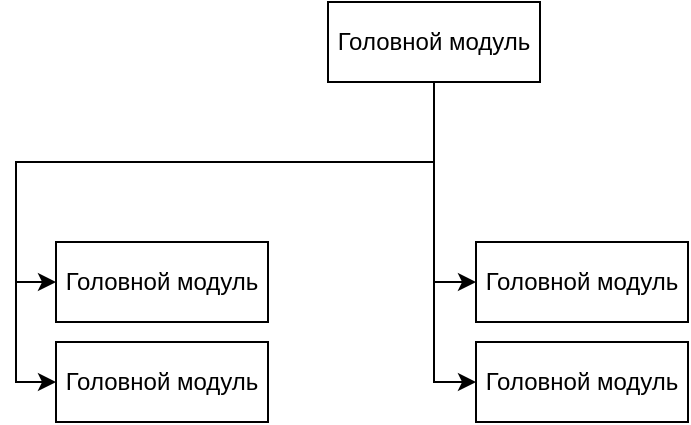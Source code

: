 <mxfile version="13.0.5" type="github"><diagram id="oTcq6YLSwJfFkn_9rrhU" name="Страница 1"><mxGraphModel dx="866" dy="618" grid="1" gridSize="10" guides="1" tooltips="1" connect="1" arrows="1" fold="1" page="1" pageScale="1" pageWidth="827" pageHeight="1169" math="0" shadow="0"><root><mxCell id="0"/><mxCell id="1" parent="0"/><mxCell id="y6uYHmOSKI45Hcn_kXAk-6" style="edgeStyle=orthogonalEdgeStyle;rounded=0;orthogonalLoop=1;jettySize=auto;html=1;exitX=0.5;exitY=1;exitDx=0;exitDy=0;entryX=0;entryY=0.5;entryDx=0;entryDy=0;" edge="1" parent="1" source="y6uYHmOSKI45Hcn_kXAk-3" target="y6uYHmOSKI45Hcn_kXAk-4"><mxGeometry relative="1" as="geometry"><mxPoint x="420" y="220" as="targetPoint"/><Array as="points"><mxPoint x="399" y="220"/></Array></mxGeometry></mxCell><mxCell id="y6uYHmOSKI45Hcn_kXAk-7" style="edgeStyle=orthogonalEdgeStyle;rounded=0;orthogonalLoop=1;jettySize=auto;html=1;exitX=0.5;exitY=1;exitDx=0;exitDy=0;entryX=0;entryY=0.5;entryDx=0;entryDy=0;" edge="1" parent="1" source="y6uYHmOSKI45Hcn_kXAk-3" target="y6uYHmOSKI45Hcn_kXAk-5"><mxGeometry relative="1" as="geometry"/></mxCell><mxCell id="y6uYHmOSKI45Hcn_kXAk-10" style="edgeStyle=orthogonalEdgeStyle;rounded=0;orthogonalLoop=1;jettySize=auto;html=1;exitX=0.5;exitY=1;exitDx=0;exitDy=0;entryX=0;entryY=0.5;entryDx=0;entryDy=0;" edge="1" parent="1" source="y6uYHmOSKI45Hcn_kXAk-3" target="y6uYHmOSKI45Hcn_kXAk-8"><mxGeometry relative="1" as="geometry"/></mxCell><mxCell id="y6uYHmOSKI45Hcn_kXAk-11" style="edgeStyle=orthogonalEdgeStyle;rounded=0;orthogonalLoop=1;jettySize=auto;html=1;exitX=0.5;exitY=1;exitDx=0;exitDy=0;entryX=0;entryY=0.5;entryDx=0;entryDy=0;" edge="1" parent="1" source="y6uYHmOSKI45Hcn_kXAk-3" target="y6uYHmOSKI45Hcn_kXAk-9"><mxGeometry relative="1" as="geometry"><Array as="points"><mxPoint x="399" y="160"/><mxPoint x="190" y="160"/><mxPoint x="190" y="270"/></Array></mxGeometry></mxCell><mxCell id="y6uYHmOSKI45Hcn_kXAk-3" value="Головной модуль" style="rounded=0;whiteSpace=wrap;html=1;" vertex="1" parent="1"><mxGeometry x="346" y="80" width="106" height="40" as="geometry"/></mxCell><mxCell id="y6uYHmOSKI45Hcn_kXAk-4" value="Головной модуль" style="rounded=0;whiteSpace=wrap;html=1;" vertex="1" parent="1"><mxGeometry x="420" y="200" width="106" height="40" as="geometry"/></mxCell><mxCell id="y6uYHmOSKI45Hcn_kXAk-5" value="Головной модуль" style="rounded=0;whiteSpace=wrap;html=1;" vertex="1" parent="1"><mxGeometry x="420" y="250" width="106" height="40" as="geometry"/></mxCell><mxCell id="y6uYHmOSKI45Hcn_kXAk-8" value="Головной модуль" style="rounded=0;whiteSpace=wrap;html=1;" vertex="1" parent="1"><mxGeometry x="210" y="200" width="106" height="40" as="geometry"/></mxCell><mxCell id="y6uYHmOSKI45Hcn_kXAk-9" value="Головной модуль" style="rounded=0;whiteSpace=wrap;html=1;" vertex="1" parent="1"><mxGeometry x="210" y="250" width="106" height="40" as="geometry"/></mxCell></root></mxGraphModel></diagram></mxfile>